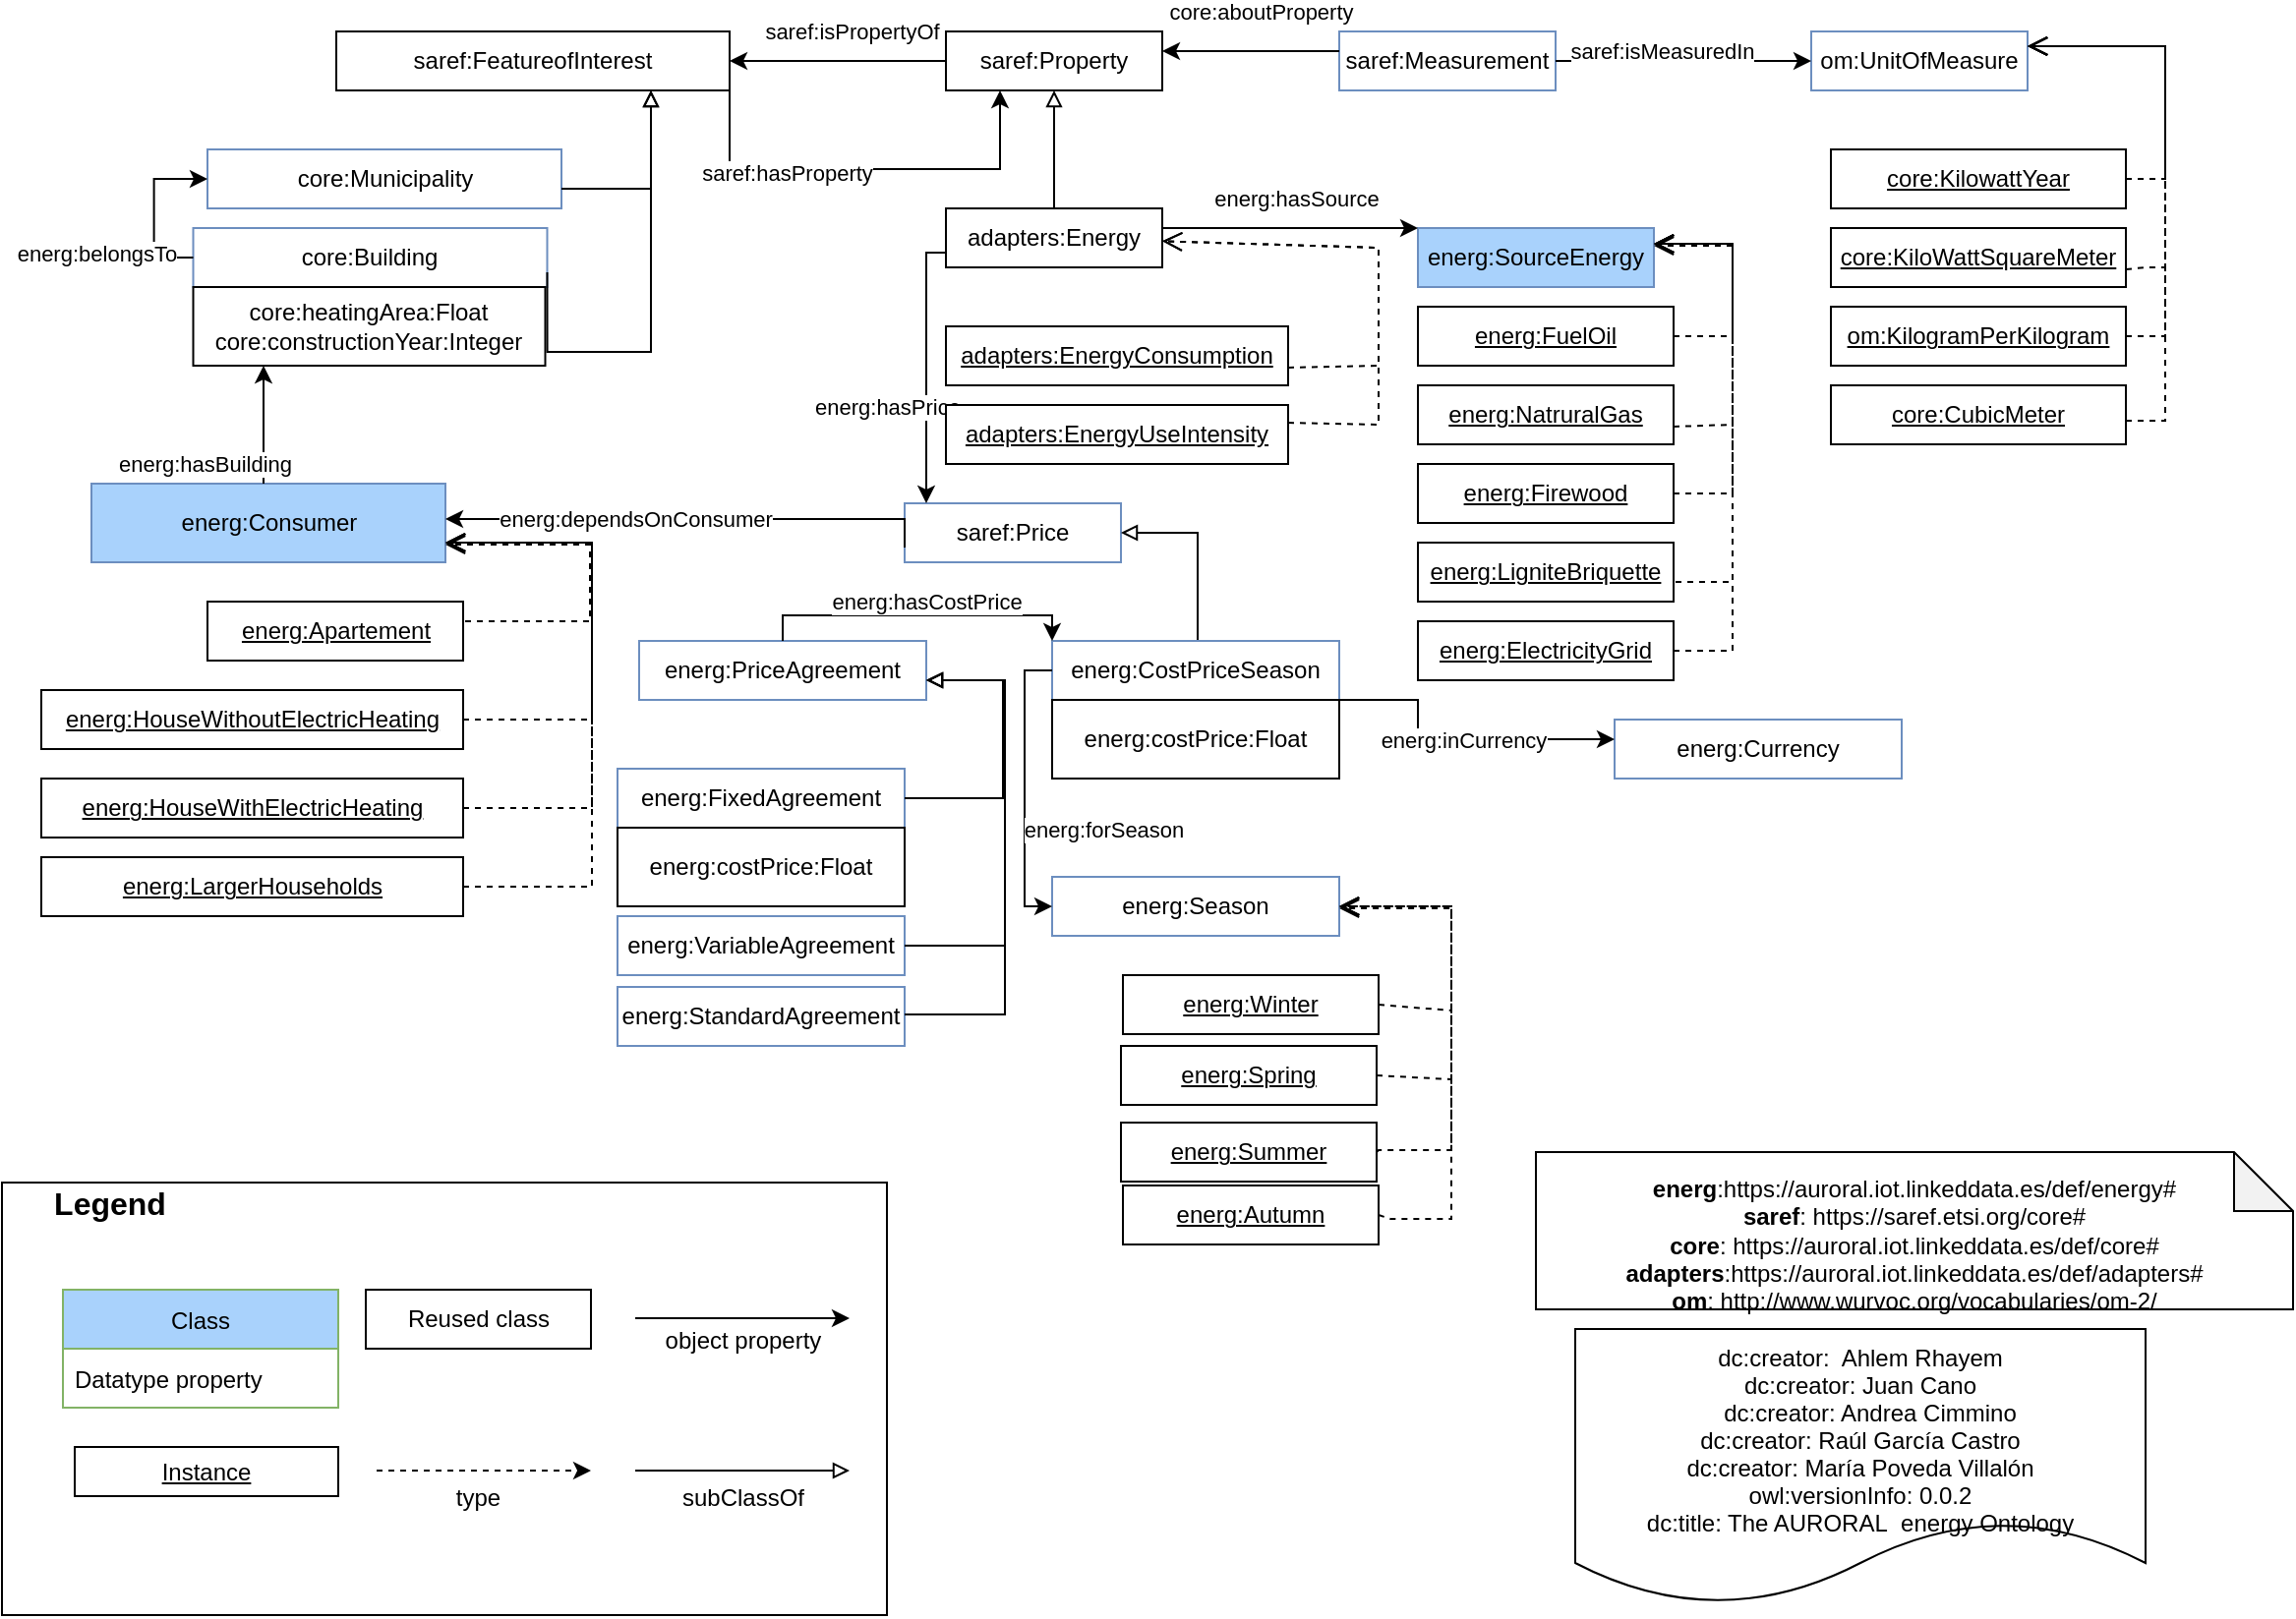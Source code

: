 <mxfile version="17.4.2" type="device"><diagram id="x7SGJyMS_2VAvonJNlFj" name="Page-1"><mxGraphModel dx="1342" dy="865" grid="1" gridSize="10" guides="1" tooltips="1" connect="1" arrows="1" fold="1" page="1" pageScale="1" pageWidth="827" pageHeight="1169" math="0" shadow="0"><root><mxCell id="0"/><mxCell id="1" parent="0"/><mxCell id="g0zH96nOjT9wecneinKK-1" value="saref:FeatureofInterest" style="rounded=0;whiteSpace=wrap;html=1;fillColor=#FFFFFF;strokeColor=#000000;" parent="1" vertex="1"><mxGeometry x="260" y="60" width="200" height="30" as="geometry"/></mxCell><mxCell id="g0zH96nOjT9wecneinKK-13" style="edgeStyle=orthogonalEdgeStyle;rounded=0;orthogonalLoop=1;jettySize=auto;html=1;endArrow=classic;endFill=1;entryX=0.25;entryY=1;entryDx=0;entryDy=0;" parent="1" source="g0zH96nOjT9wecneinKK-1" target="jXRsGs3nBoWVNFzLV1JU-29" edge="1"><mxGeometry relative="1" as="geometry"><Array as="points"><mxPoint x="460" y="130"/><mxPoint x="598" y="130"/></Array></mxGeometry></mxCell><mxCell id="5ucOheYLkEhU-QczYXZN-18" value="saref:hasProperty" style="edgeLabel;html=1;align=center;verticalAlign=middle;resizable=0;points=[];" parent="g0zH96nOjT9wecneinKK-13" vertex="1" connectable="0"><mxGeometry x="-0.371" y="-2" relative="1" as="geometry"><mxPoint as="offset"/></mxGeometry></mxCell><mxCell id="g0zH96nOjT9wecneinKK-2" value="adapters:Energy" style="rounded=0;whiteSpace=wrap;html=1;fillColor=#FFFFFF;strokeColor=#000000;" parent="1" vertex="1"><mxGeometry x="570" y="150" width="110" height="30" as="geometry"/></mxCell><mxCell id="g0zH96nOjT9wecneinKK-4" value="core:Municipality" style="rounded=0;whiteSpace=wrap;html=1;fillColor=#FFFFFF;strokeColor=#6c8ebf;" parent="1" vertex="1"><mxGeometry x="194.5" y="120" width="180" height="30" as="geometry"/></mxCell><mxCell id="g0zH96nOjT9wecneinKK-10" style="edgeStyle=orthogonalEdgeStyle;rounded=0;orthogonalLoop=1;jettySize=auto;html=1;endArrow=block;endFill=0;" parent="1" source="g0zH96nOjT9wecneinKK-4" target="g0zH96nOjT9wecneinKK-1" edge="1"><mxGeometry relative="1" as="geometry"><mxPoint x="290" y="295" as="sourcePoint"/><mxPoint x="414" y="240" as="targetPoint"/><Array as="points"><mxPoint x="420" y="140"/></Array></mxGeometry></mxCell><mxCell id="jXRsGs3nBoWVNFzLV1JU-1" value="core:Building" style="rounded=0;whiteSpace=wrap;html=1;fillColor=#FFFFFF;strokeColor=#6c8ebf;" parent="1" vertex="1"><mxGeometry x="187.25" y="160" width="180" height="30" as="geometry"/></mxCell><mxCell id="jXRsGs3nBoWVNFzLV1JU-2" value="core:heatingArea:Float&lt;br&gt;core:constructionYear:Integer" style="rounded=0;whiteSpace=wrap;html=1;snapToPoint=1;points=[[0.1,0],[0.2,0],[0.3,0],[0.4,0],[0.5,0],[0.6,0],[0.7,0],[0.8,0],[0.9,0],[0,0.1],[0,0.3],[0,0.5],[0,0.7],[0,0.9],[0.1,1],[0.2,1],[0.3,1],[0.4,1],[0.5,1],[0.6,1],[0.7,1],[0.8,1],[0.9,1],[1,0.1],[1,0.3],[1,0.5],[1,0.7],[1,0.9]];" parent="1" vertex="1"><mxGeometry x="187.25" y="190" width="179" height="40" as="geometry"/></mxCell><mxCell id="jXRsGs3nBoWVNFzLV1JU-4" style="edgeStyle=orthogonalEdgeStyle;rounded=0;orthogonalLoop=1;jettySize=auto;html=1;endArrow=block;endFill=0;exitX=1;exitY=0.75;exitDx=0;exitDy=0;" parent="1" source="jXRsGs3nBoWVNFzLV1JU-1" target="g0zH96nOjT9wecneinKK-1" edge="1"><mxGeometry relative="1" as="geometry"><mxPoint x="370" y="395" as="sourcePoint"/><mxPoint x="424" y="340" as="targetPoint"/><Array as="points"><mxPoint x="420" y="223"/></Array></mxGeometry></mxCell><mxCell id="jXRsGs3nBoWVNFzLV1JU-5" style="edgeStyle=orthogonalEdgeStyle;rounded=0;orthogonalLoop=1;jettySize=auto;html=1;exitX=0;exitY=0.5;exitDx=0;exitDy=0;endArrow=classic;endFill=1;entryX=0;entryY=0.5;entryDx=0;entryDy=0;" parent="1" source="jXRsGs3nBoWVNFzLV1JU-1" target="g0zH96nOjT9wecneinKK-4" edge="1"><mxGeometry relative="1" as="geometry"><mxPoint x="60" y="360" as="sourcePoint"/><mxPoint x="160" y="360" as="targetPoint"/></mxGeometry></mxCell><mxCell id="jXRsGs3nBoWVNFzLV1JU-16" value="energ:belongsTo" style="edgeLabel;html=1;align=center;verticalAlign=middle;resizable=0;points=[];" parent="jXRsGs3nBoWVNFzLV1JU-5" vertex="1" connectable="0"><mxGeometry x="-0.143" y="2" relative="1" as="geometry"><mxPoint x="-28" y="15" as="offset"/></mxGeometry></mxCell><mxCell id="jXRsGs3nBoWVNFzLV1JU-13" value="&lt;u&gt;energ:LargerHouseholds&lt;/u&gt;" style="rounded=0;whiteSpace=wrap;html=1;snapToPoint=1;points=[[0.1,0],[0.2,0],[0.3,0],[0.4,0],[0.5,0],[0.6,0],[0.7,0],[0.8,0],[0.9,0],[0,0.1],[0,0.3],[0,0.5],[0,0.7],[0,0.9],[0.1,1],[0.2,1],[0.3,1],[0.4,1],[0.5,1],[0.6,1],[0.7,1],[0.8,1],[0.9,1],[1,0.1],[1,0.3],[1,0.5],[1,0.7],[1,0.9]];" parent="1" vertex="1"><mxGeometry x="110" y="480" width="214.5" height="30" as="geometry"/></mxCell><mxCell id="jXRsGs3nBoWVNFzLV1JU-17" value="saref:Price" style="rounded=0;whiteSpace=wrap;html=1;fillColor=#FFFFFF;strokeColor=#6c8ebf;" parent="1" vertex="1"><mxGeometry x="549" y="300" width="110" height="30" as="geometry"/></mxCell><mxCell id="jXRsGs3nBoWVNFzLV1JU-18" style="edgeStyle=orthogonalEdgeStyle;rounded=0;orthogonalLoop=1;jettySize=auto;html=1;exitX=0;exitY=0.75;exitDx=0;exitDy=0;endArrow=classic;endFill=1;" parent="1" source="g0zH96nOjT9wecneinKK-2" target="jXRsGs3nBoWVNFzLV1JU-17" edge="1"><mxGeometry relative="1" as="geometry"><mxPoint x="610" y="309" as="sourcePoint"/><mxPoint x="710" y="309" as="targetPoint"/><Array as="points"><mxPoint x="560" y="173"/></Array></mxGeometry></mxCell><mxCell id="jXRsGs3nBoWVNFzLV1JU-19" value="energ:hasPrice" style="edgeLabel;html=1;align=center;verticalAlign=middle;resizable=0;points=[];" parent="jXRsGs3nBoWVNFzLV1JU-18" vertex="1" connectable="0"><mxGeometry x="0.225" y="-1" relative="1" as="geometry"><mxPoint x="-19" y="4" as="offset"/></mxGeometry></mxCell><mxCell id="jXRsGs3nBoWVNFzLV1JU-20" value="&lt;u&gt;adapters:EnergyConsumption&lt;/u&gt;" style="rounded=0;whiteSpace=wrap;html=1;snapToPoint=1;points=[[0.1,0],[0.2,0],[0.3,0],[0.4,0],[0.5,0],[0.6,0],[0.7,0],[0.8,0],[0.9,0],[0,0.1],[0,0.3],[0,0.5],[0,0.7],[0,0.9],[0.1,1],[0.2,1],[0.3,1],[0.4,1],[0.5,1],[0.6,1],[0.7,1],[0.8,1],[0.9,1],[1,0.1],[1,0.3],[1,0.5],[1,0.7],[1,0.9]];strokeColor=#000000;" parent="1" vertex="1"><mxGeometry x="570" y="210" width="174" height="30" as="geometry"/></mxCell><mxCell id="jXRsGs3nBoWVNFzLV1JU-21" value="&lt;u&gt;adapters:EnergyUseIntensity&lt;/u&gt;" style="rounded=0;whiteSpace=wrap;html=1;snapToPoint=1;points=[[0.1,0],[0.2,0],[0.3,0],[0.4,0],[0.5,0],[0.6,0],[0.7,0],[0.8,0],[0.9,0],[0,0.1],[0,0.3],[0,0.5],[0,0.7],[0,0.9],[0.1,1],[0.2,1],[0.3,1],[0.4,1],[0.5,1],[0.6,1],[0.7,1],[0.8,1],[0.9,1],[1,0.1],[1,0.3],[1,0.5],[1,0.7],[1,0.9]];" parent="1" vertex="1"><mxGeometry x="570" y="250" width="174" height="30" as="geometry"/></mxCell><mxCell id="jXRsGs3nBoWVNFzLV1JU-22" value="" style="endArrow=open;html=1;fontColor=#000099;endFill=0;dashed=1;endSize=8;rounded=0;exitX=1;exitY=0.7;exitDx=0;exitDy=0;" parent="1" source="jXRsGs3nBoWVNFzLV1JU-20" target="g0zH96nOjT9wecneinKK-2" edge="1"><mxGeometry width="50" height="50" relative="1" as="geometry"><mxPoint x="736" y="280" as="sourcePoint"/><mxPoint x="680" y="165" as="targetPoint"/><Array as="points"><mxPoint x="790" y="230"/><mxPoint x="790" y="170"/></Array></mxGeometry></mxCell><mxCell id="jXRsGs3nBoWVNFzLV1JU-26" value="" style="endArrow=open;html=1;fontColor=#000099;endFill=0;dashed=1;endSize=8;rounded=0;exitX=1;exitY=0.3;exitDx=0;exitDy=0;" parent="1" source="jXRsGs3nBoWVNFzLV1JU-21" target="g0zH96nOjT9wecneinKK-2" edge="1"><mxGeometry width="50" height="50" relative="1" as="geometry"><mxPoint x="786" y="315" as="sourcePoint"/><mxPoint x="660" y="225" as="targetPoint"/><Array as="points"><mxPoint x="790" y="260"/><mxPoint x="790" y="170"/></Array></mxGeometry></mxCell><mxCell id="jXRsGs3nBoWVNFzLV1JU-28" style="edgeStyle=orthogonalEdgeStyle;rounded=0;orthogonalLoop=1;jettySize=auto;html=1;endArrow=block;endFill=0;entryX=1;entryY=0.5;entryDx=0;entryDy=0;" parent="1" target="jXRsGs3nBoWVNFzLV1JU-17" edge="1"><mxGeometry relative="1" as="geometry"><mxPoint x="698" y="370" as="sourcePoint"/><mxPoint x="751" y="382.5" as="targetPoint"/><Array as="points"><mxPoint x="698" y="315"/></Array></mxGeometry></mxCell><mxCell id="jXRsGs3nBoWVNFzLV1JU-29" value="saref:Property" style="rounded=0;whiteSpace=wrap;html=1;fillColor=#FFFFFF;strokeColor=#000000;" parent="1" vertex="1"><mxGeometry x="570" y="60" width="110" height="30" as="geometry"/></mxCell><mxCell id="jXRsGs3nBoWVNFzLV1JU-30" style="edgeStyle=orthogonalEdgeStyle;rounded=0;orthogonalLoop=1;jettySize=auto;html=1;endArrow=block;endFill=0;" parent="1" source="g0zH96nOjT9wecneinKK-2" target="jXRsGs3nBoWVNFzLV1JU-29" edge="1"><mxGeometry relative="1" as="geometry"><mxPoint x="685" y="205" as="sourcePoint"/><mxPoint x="670" y="70" as="targetPoint"/><Array as="points"/></mxGeometry></mxCell><mxCell id="jXRsGs3nBoWVNFzLV1JU-31" value="energ:SourceEnergy" style="rounded=0;whiteSpace=wrap;html=1;fillColor=#A9D2FC;strokeColor=#6c8ebf;" parent="1" vertex="1"><mxGeometry x="810" y="160" width="120" height="30" as="geometry"/></mxCell><mxCell id="jXRsGs3nBoWVNFzLV1JU-34" value="&lt;u&gt;energ:FuelOil&lt;/u&gt;" style="rounded=0;whiteSpace=wrap;html=1;snapToPoint=1;points=[[0.1,0],[0.2,0],[0.3,0],[0.4,0],[0.5,0],[0.6,0],[0.7,0],[0.8,0],[0.9,0],[0,0.1],[0,0.3],[0,0.5],[0,0.7],[0,0.9],[0.1,1],[0.2,1],[0.3,1],[0.4,1],[0.5,1],[0.6,1],[0.7,1],[0.8,1],[0.9,1],[1,0.1],[1,0.3],[1,0.5],[1,0.7],[1,0.9]];" parent="1" vertex="1"><mxGeometry x="810" y="200" width="130" height="30" as="geometry"/></mxCell><mxCell id="jXRsGs3nBoWVNFzLV1JU-35" value="&lt;u&gt;energ:NatruralGas&lt;/u&gt;" style="rounded=0;whiteSpace=wrap;html=1;snapToPoint=1;points=[[0.1,0],[0.2,0],[0.3,0],[0.4,0],[0.5,0],[0.6,0],[0.7,0],[0.8,0],[0.9,0],[0,0.1],[0,0.3],[0,0.5],[0,0.7],[0,0.9],[0.1,1],[0.2,1],[0.3,1],[0.4,1],[0.5,1],[0.6,1],[0.7,1],[0.8,1],[0.9,1],[1,0.1],[1,0.3],[1,0.5],[1,0.7],[1,0.9]];" parent="1" vertex="1"><mxGeometry x="810" y="240" width="130" height="30" as="geometry"/></mxCell><mxCell id="jXRsGs3nBoWVNFzLV1JU-36" value="&lt;u&gt;energ:Firewood&lt;/u&gt;" style="rounded=0;whiteSpace=wrap;html=1;snapToPoint=1;points=[[0.1,0],[0.2,0],[0.3,0],[0.4,0],[0.5,0],[0.6,0],[0.7,0],[0.8,0],[0.9,0],[0,0.1],[0,0.3],[0,0.5],[0,0.7],[0,0.9],[0.1,1],[0.2,1],[0.3,1],[0.4,1],[0.5,1],[0.6,1],[0.7,1],[0.8,1],[0.9,1],[1,0.1],[1,0.3],[1,0.5],[1,0.7],[1,0.9]];" parent="1" vertex="1"><mxGeometry x="810" y="280" width="130" height="30" as="geometry"/></mxCell><mxCell id="jXRsGs3nBoWVNFzLV1JU-37" value="&lt;u&gt;energ:LigniteBriquette&lt;/u&gt;" style="rounded=0;whiteSpace=wrap;html=1;snapToPoint=1;points=[[0.1,0],[0.2,0],[0.3,0],[0.4,0],[0.5,0],[0.6,0],[0.7,0],[0.8,0],[0.9,0],[0,0.1],[0,0.3],[0,0.5],[0,0.7],[0,0.9],[0.1,1],[0.2,1],[0.3,1],[0.4,1],[0.5,1],[0.6,1],[0.7,1],[0.8,1],[0.9,1],[1,0.1],[1,0.3],[1,0.5],[1,0.7],[1,0.9]];" parent="1" vertex="1"><mxGeometry x="810" y="320" width="130" height="30" as="geometry"/></mxCell><mxCell id="713faTVkF-1HJnTwqdIZ-1" value="energ:Consumer" style="rounded=0;whiteSpace=wrap;html=1;fillColor=#A9D2FC;strokeColor=#6c8ebf;" parent="1" vertex="1"><mxGeometry x="135.5" y="290" width="180" height="40" as="geometry"/></mxCell><mxCell id="713faTVkF-1HJnTwqdIZ-2" style="edgeStyle=orthogonalEdgeStyle;rounded=0;orthogonalLoop=1;jettySize=auto;html=1;exitX=0;exitY=0.75;exitDx=0;exitDy=0;endArrow=classic;endFill=1;" parent="1" source="jXRsGs3nBoWVNFzLV1JU-17" target="713faTVkF-1HJnTwqdIZ-1" edge="1"><mxGeometry relative="1" as="geometry"><mxPoint x="489" y="405" as="sourcePoint"/><mxPoint x="450" y="555" as="targetPoint"/><Array as="points"><mxPoint x="549" y="308"/></Array></mxGeometry></mxCell><mxCell id="713faTVkF-1HJnTwqdIZ-3" value="energ:dependsOnConsumer" style="edgeLabel;html=1;align=center;verticalAlign=middle;resizable=0;points=[];" parent="713faTVkF-1HJnTwqdIZ-2" vertex="1" connectable="0"><mxGeometry x="0.225" y="-1" relative="1" as="geometry"><mxPoint y="1" as="offset"/></mxGeometry></mxCell><mxCell id="713faTVkF-1HJnTwqdIZ-5" value="saref:Measurement" style="rounded=0;whiteSpace=wrap;html=1;fillColor=#FFFFFF;strokeColor=#6c8ebf;" parent="1" vertex="1"><mxGeometry x="770" y="60" width="110" height="30" as="geometry"/></mxCell><mxCell id="713faTVkF-1HJnTwqdIZ-6" style="edgeStyle=orthogonalEdgeStyle;rounded=0;orthogonalLoop=1;jettySize=auto;html=1;endArrow=classic;endFill=1;" parent="1" source="713faTVkF-1HJnTwqdIZ-5" target="jXRsGs3nBoWVNFzLV1JU-29" edge="1"><mxGeometry relative="1" as="geometry"><Array as="points"><mxPoint x="730" y="70"/><mxPoint x="730" y="70"/></Array><mxPoint x="620" y="120" as="sourcePoint"/><mxPoint x="720" y="15" as="targetPoint"/></mxGeometry></mxCell><mxCell id="5ucOheYLkEhU-QczYXZN-21" value="core:aboutProperty" style="edgeLabel;html=1;align=center;verticalAlign=middle;resizable=0;points=[];" parent="713faTVkF-1HJnTwqdIZ-6" vertex="1" connectable="0"><mxGeometry x="0.382" y="-1" relative="1" as="geometry"><mxPoint x="22" y="-19" as="offset"/></mxGeometry></mxCell><mxCell id="713faTVkF-1HJnTwqdIZ-8" value="om:UnitOfMeasure" style="rounded=0;whiteSpace=wrap;html=1;fillColor=#FFFFFF;strokeColor=#6c8ebf;" parent="1" vertex="1"><mxGeometry x="1010" y="60" width="110" height="30" as="geometry"/></mxCell><mxCell id="713faTVkF-1HJnTwqdIZ-9" style="edgeStyle=orthogonalEdgeStyle;rounded=0;orthogonalLoop=1;jettySize=auto;html=1;endArrow=classic;endFill=1;exitX=1;exitY=0.5;exitDx=0;exitDy=0;" parent="1" source="713faTVkF-1HJnTwqdIZ-5" target="713faTVkF-1HJnTwqdIZ-8" edge="1"><mxGeometry relative="1" as="geometry"><Array as="points"><mxPoint x="951" y="75"/></Array><mxPoint x="984.5" y="80" as="sourcePoint"/><mxPoint x="1205.5" y="50" as="targetPoint"/></mxGeometry></mxCell><mxCell id="713faTVkF-1HJnTwqdIZ-10" value="saref:isMeasuredIn" style="edgeLabel;html=1;align=center;verticalAlign=middle;resizable=0;points=[];" parent="713faTVkF-1HJnTwqdIZ-9" vertex="1" connectable="0"><mxGeometry x="-0.241" y="-2" relative="1" as="geometry"><mxPoint x="4" y="-7" as="offset"/></mxGeometry></mxCell><mxCell id="5ucOheYLkEhU-QczYXZN-1" value="&lt;u&gt;energ:ElectricityGrid&lt;/u&gt;" style="rounded=0;whiteSpace=wrap;html=1;snapToPoint=1;points=[[0.1,0],[0.2,0],[0.3,0],[0.4,0],[0.5,0],[0.6,0],[0.7,0],[0.8,0],[0.9,0],[0,0.1],[0,0.3],[0,0.5],[0,0.7],[0,0.9],[0.1,1],[0.2,1],[0.3,1],[0.4,1],[0.5,1],[0.6,1],[0.7,1],[0.8,1],[0.9,1],[1,0.1],[1,0.3],[1,0.5],[1,0.7],[1,0.9]];" parent="1" vertex="1"><mxGeometry x="810" y="360" width="130" height="30" as="geometry"/></mxCell><mxCell id="5ucOheYLkEhU-QczYXZN-2" style="edgeStyle=orthogonalEdgeStyle;rounded=0;orthogonalLoop=1;jettySize=auto;html=1;endArrow=classic;endFill=1;exitX=1;exitY=0.25;exitDx=0;exitDy=0;entryX=0;entryY=0;entryDx=0;entryDy=0;" parent="1" source="g0zH96nOjT9wecneinKK-2" target="jXRsGs3nBoWVNFzLV1JU-31" edge="1"><mxGeometry relative="1" as="geometry"><Array as="points"><mxPoint x="680" y="160"/></Array><mxPoint x="660" y="230" as="sourcePoint"/><mxPoint x="1006.5" y="140" as="targetPoint"/></mxGeometry></mxCell><mxCell id="5ucOheYLkEhU-QczYXZN-3" value="energ:hasSource" style="edgeLabel;html=1;align=center;verticalAlign=middle;resizable=0;points=[];" parent="5ucOheYLkEhU-QczYXZN-2" vertex="1" connectable="0"><mxGeometry x="-0.14" y="-1" relative="1" as="geometry"><mxPoint x="13" y="-16" as="offset"/></mxGeometry></mxCell><mxCell id="5ucOheYLkEhU-QczYXZN-6" value="&lt;div&gt;&amp;nbsp;&lt;/div&gt;&lt;b&gt;energ&lt;/b&gt;:https://auroral.iot.linkeddata.es/def/energy#&lt;br&gt;&lt;b&gt;saref&lt;/b&gt;:&amp;nbsp;https://saref.etsi.org/core#&lt;br&gt;&lt;b&gt;core&lt;/b&gt;:&amp;nbsp;https://auroral.iot.linkeddata.es/def/core#&lt;br&gt;&lt;b&gt;adapters&lt;/b&gt;:https://auroral.iot.linkeddata.es/def/adapters#&lt;br&gt;&lt;b&gt;om&lt;/b&gt;: http://www.wurvoc.org/vocabularies/om-2/&lt;br&gt;" style="shape=note;whiteSpace=wrap;html=1;backgroundOutline=1;darkOpacity=0.05;" parent="1" vertex="1"><mxGeometry x="870" y="630" width="385" height="80" as="geometry"/></mxCell><mxCell id="5ucOheYLkEhU-QczYXZN-8" value="&lt;u&gt;core:KilowattYear&lt;/u&gt;" style="rounded=0;whiteSpace=wrap;html=1;snapToPoint=1;points=[[0.1,0],[0.2,0],[0.3,0],[0.4,0],[0.5,0],[0.6,0],[0.7,0],[0.8,0],[0.9,0],[0,0.1],[0,0.3],[0,0.5],[0,0.7],[0,0.9],[0.1,1],[0.2,1],[0.3,1],[0.4,1],[0.5,1],[0.6,1],[0.7,1],[0.8,1],[0.9,1],[1,0.1],[1,0.3],[1,0.5],[1,0.7],[1,0.9]];" parent="1" vertex="1"><mxGeometry x="1020" y="120" width="150" height="30" as="geometry"/></mxCell><mxCell id="5ucOheYLkEhU-QczYXZN-9" value="&lt;u&gt;core:KiloWattSquareMeter&lt;/u&gt;" style="rounded=0;whiteSpace=wrap;html=1;snapToPoint=1;points=[[0.1,0],[0.2,0],[0.3,0],[0.4,0],[0.5,0],[0.6,0],[0.7,0],[0.8,0],[0.9,0],[0,0.1],[0,0.3],[0,0.5],[0,0.7],[0,0.9],[0.1,1],[0.2,1],[0.3,1],[0.4,1],[0.5,1],[0.6,1],[0.7,1],[0.8,1],[0.9,1],[1,0.1],[1,0.3],[1,0.5],[1,0.7],[1,0.9]];" parent="1" vertex="1"><mxGeometry x="1020" y="160" width="150" height="30" as="geometry"/></mxCell><mxCell id="5ucOheYLkEhU-QczYXZN-10" value="&lt;u&gt;om:KilogramPerKilogram&lt;/u&gt;&lt;span style=&quot;color: rgba(0 , 0 , 0 , 0) ; font-family: monospace ; font-size: 0px&quot;&gt;%3CmxGraphModel%3E%3Croot%3E%3CmxCell%20id%3D%220%22%2F%3E%3CmxCell%20id%3D%221%22%20parent%3D%220%22%2F%3E%3CmxCell%20id%3D%222%22%20value%3D%22%26lt%3Bu%26gt%3Bcore%3AKiloWattSquareMeter%26lt%3B%2Fu%26gt%3B%22%20style%3D%22rounded%3D0%3BwhiteSpace%3Dwrap%3Bhtml%3D1%3BsnapToPoint%3D1%3Bpoints%3D%5B%5B0.1%2C0%5D%2C%5B0.2%2C0%5D%2C%5B0.3%2C0%5D%2C%5B0.4%2C0%5D%2C%5B0.5%2C0%5D%2C%5B0.6%2C0%5D%2C%5B0.7%2C0%5D%2C%5B0.8%2C0%5D%2C%5B0.9%2C0%5D%2C%5B0%2C0.1%5D%2C%5B0%2C0.3%5D%2C%5B0%2C0.5%5D%2C%5B0%2C0.7%5D%2C%5B0%2C0.9%5D%2C%5B0.1%2C1%5D%2C%5B0.2%2C1%5D%2C%5B0.3%2C1%5D%2C%5B0.4%2C1%5D%2C%5B0.5%2C1%5D%2C%5B0.6%2C1%5D%2C%5B0.7%2C1%5D%2C%5B0.8%2C1%5D%2C%5B0.9%2C1%5D%2C%5B1%2C0.1%5D%2C%5B1%2C0.3%5D%2C%5B1%2C0.5%5D%2C%5B1%2C0.7%5D%2C%5B1%2C0.9%5D%5D%3B%22%20vertex%3D%221%22%20parent%3D%221%22%3E%3CmxGeometry%20x%3D%221210%22%20y%3D%22190%22%20width%3D%22150%22%20height%3D%2230%22%20as%3D%22geometry%22%2F%3E%3C%2FmxCell%3E%3C%2Froot%3E%3C%2FmxGraphModel%3E&lt;/span&gt;" style="rounded=0;whiteSpace=wrap;html=1;snapToPoint=1;points=[[0.1,0],[0.2,0],[0.3,0],[0.4,0],[0.5,0],[0.6,0],[0.7,0],[0.8,0],[0.9,0],[0,0.1],[0,0.3],[0,0.5],[0,0.7],[0,0.9],[0.1,1],[0.2,1],[0.3,1],[0.4,1],[0.5,1],[0.6,1],[0.7,1],[0.8,1],[0.9,1],[1,0.1],[1,0.3],[1,0.5],[1,0.7],[1,0.9]];" parent="1" vertex="1"><mxGeometry x="1020" y="200" width="150" height="30" as="geometry"/></mxCell><mxCell id="5ucOheYLkEhU-QczYXZN-11" value="&lt;u&gt;core:CubicMeter&lt;/u&gt;&lt;span style=&quot;color: rgba(0 , 0 , 0 , 0) ; font-family: monospace ; font-size: 0px&quot;&gt;%3CmxGraphModel%3E%3Croot%3E%3CmxCell%20id%3D%220%22%2F%3E%3CmxCell%20id%3D%221%22%20parent%3D%220%22%2F%3E%3CmxCell%20id%3D%222%22%20value%3D%22%26lt%3Bu%26gt%3Bcore%3AKiloWattSquareMeter%26lt%3B%2Fu%26gt%3B%22%20style%3D%22rounded%3D0%3BwhiteSpace%3Dwrap%3Bhtml%3D1%3BsnapToPoint%3D1%3Bpoints%3D%5B%5B0.1%2C0%5D%2C%5B0.2%2C0%5D%2C%5B0.3%2C0%5D%2C%5B0.4%2C0%5D%2C%5B0.5%2C0%5D%2C%5B0.6%2C0%5D%2C%5B0.7%2C0%5D%2C%5B0.8%2C0%5D%2C%5B0.9%2C0%5D%2C%5B0%2C0.1%5D%2C%5B0%2C0.3%5D%2C%5B0%2C0.5%5D%2C%5B0%2C0.7%5D%2C%5B0%2C0.9%5D%2C%5B0.1%2C1%5D%2C%5B0.2%2C1%5D%2C%5B0.3%2C1%5D%2C%5B0.4%2C1%5D%2C%5B0.5%2C1%5D%2C%5B0.6%2C1%5D%2C%5B0.7%2C1%5D%2C%5B0.8%2C1%5D%2C%5B0.9%2C1%5D%2C%5B1%2C0.1%5D%2C%5B1%2C0.3%5D%2C%5B1%2C0.5%5D%2C%5B1%2C0.7%5D%2C%5B1%2C0.9%5D%5D%3B%22%20vertex%3D%221%22%20parent%3D%221%22%3E%3CmxGeometry%20x%3D%221210%22%20y%3D%22190%22%20width%3D%22150%22%20height%3D%2230%22%20as%3D%22geometry%22%2F%3E%3C%2FmxCell%3E%3C%2Froot%3E%3C%2FmxGraphModel%3E&lt;/span&gt;" style="rounded=0;whiteSpace=wrap;html=1;snapToPoint=1;points=[[0.1,0],[0.2,0],[0.3,0],[0.4,0],[0.5,0],[0.6,0],[0.7,0],[0.8,0],[0.9,0],[0,0.1],[0,0.3],[0,0.5],[0,0.7],[0,0.9],[0.1,1],[0.2,1],[0.3,1],[0.4,1],[0.5,1],[0.6,1],[0.7,1],[0.8,1],[0.9,1],[1,0.1],[1,0.3],[1,0.5],[1,0.7],[1,0.9]];" parent="1" vertex="1"><mxGeometry x="1020" y="240" width="150" height="30" as="geometry"/></mxCell><mxCell id="5ucOheYLkEhU-QczYXZN-16" style="edgeStyle=orthogonalEdgeStyle;rounded=0;orthogonalLoop=1;jettySize=auto;html=1;endArrow=classic;endFill=1;" parent="1" source="713faTVkF-1HJnTwqdIZ-1" target="jXRsGs3nBoWVNFzLV1JU-2" edge="1"><mxGeometry relative="1" as="geometry"><mxPoint x="190" y="405" as="sourcePoint"/><mxPoint x="190" y="305" as="targetPoint"/><Array as="points"><mxPoint x="270" y="310"/></Array></mxGeometry></mxCell><mxCell id="5ucOheYLkEhU-QczYXZN-17" value="energ:hasBuilding" style="edgeLabel;html=1;align=center;verticalAlign=middle;resizable=0;points=[];" parent="5ucOheYLkEhU-QczYXZN-16" vertex="1" connectable="0"><mxGeometry x="-0.143" y="2" relative="1" as="geometry"><mxPoint x="-28" y="15" as="offset"/></mxGeometry></mxCell><mxCell id="5ucOheYLkEhU-QczYXZN-19" style="edgeStyle=orthogonalEdgeStyle;rounded=0;orthogonalLoop=1;jettySize=auto;html=1;endArrow=classic;endFill=1;exitX=0;exitY=0.5;exitDx=0;exitDy=0;" parent="1" source="jXRsGs3nBoWVNFzLV1JU-29" target="g0zH96nOjT9wecneinKK-1" edge="1"><mxGeometry relative="1" as="geometry"><Array as="points"><mxPoint x="480" y="75"/><mxPoint x="480" y="75"/></Array><mxPoint x="470" y="237" as="sourcePoint"/><mxPoint x="570" y="140" as="targetPoint"/></mxGeometry></mxCell><mxCell id="5ucOheYLkEhU-QczYXZN-20" value="saref:isPropertyOf" style="edgeLabel;html=1;align=center;verticalAlign=middle;resizable=0;points=[];" parent="5ucOheYLkEhU-QczYXZN-19" vertex="1" connectable="0"><mxGeometry x="-0.371" y="-2" relative="1" as="geometry"><mxPoint x="-14" y="-13" as="offset"/></mxGeometry></mxCell><mxCell id="5ucOheYLkEhU-QczYXZN-22" value="&#10;dc:creator:  Ahlem Rhayem&#10;dc:creator: Juan Cano&#10;   dc:creator: Andrea Cimmino&#10;dc:creator: Raúl García Castro&#10;dc:creator: María Poveda Villalón&#10;owl:versionInfo: 0.0.2&#10;dc:title: The AURORAL  energy Ontology" style="shape=document;boundedLbl=1;" parent="1" vertex="1"><mxGeometry x="890" y="720" width="290" height="140" as="geometry"/></mxCell><mxCell id="n_lG_z_I3ym1Ge2aDYqy-1" value="" style="endArrow=open;html=1;fontColor=#000099;endFill=0;dashed=1;endSize=8;edgeStyle=orthogonalEdgeStyle;arcSize=0;" parent="1" source="jXRsGs3nBoWVNFzLV1JU-34" target="jXRsGs3nBoWVNFzLV1JU-31" edge="1"><mxGeometry width="50" height="50" relative="1" as="geometry"><mxPoint x="940" y="240" as="sourcePoint"/><mxPoint x="910" y="175" as="targetPoint"/><Array as="points"><mxPoint x="970" y="215"/><mxPoint x="970" y="168"/></Array></mxGeometry></mxCell><mxCell id="n_lG_z_I3ym1Ge2aDYqy-2" value="" style="endArrow=open;html=1;fontColor=#000099;endFill=0;dashed=1;endSize=8;edgeStyle=orthogonalEdgeStyle;arcSize=0;" parent="1" source="jXRsGs3nBoWVNFzLV1JU-35" target="jXRsGs3nBoWVNFzLV1JU-31" edge="1"><mxGeometry width="50" height="50" relative="1" as="geometry"><mxPoint x="940" y="283" as="sourcePoint"/><mxPoint x="920" y="168" as="targetPoint"/><Array as="points"><mxPoint x="970" y="260"/><mxPoint x="970" y="168"/></Array></mxGeometry></mxCell><mxCell id="n_lG_z_I3ym1Ge2aDYqy-3" value="" style="endArrow=open;html=1;fontColor=#000099;endFill=0;dashed=1;endSize=8;edgeStyle=orthogonalEdgeStyle;arcSize=0;" parent="1" source="jXRsGs3nBoWVNFzLV1JU-36" target="jXRsGs3nBoWVNFzLV1JU-31" edge="1"><mxGeometry width="50" height="50" relative="1" as="geometry"><mxPoint x="940" y="326" as="sourcePoint"/><mxPoint x="920" y="168.5" as="targetPoint"/><Array as="points"><mxPoint x="970" y="295"/><mxPoint x="970" y="169"/></Array></mxGeometry></mxCell><mxCell id="n_lG_z_I3ym1Ge2aDYqy-4" value="" style="endArrow=open;html=1;fontColor=#000099;endFill=0;dashed=1;endSize=8;edgeStyle=orthogonalEdgeStyle;arcSize=0;exitX=0.9;exitY=1;exitDx=0;exitDy=0;" parent="1" source="jXRsGs3nBoWVNFzLV1JU-37" target="jXRsGs3nBoWVNFzLV1JU-31" edge="1"><mxGeometry width="50" height="50" relative="1" as="geometry"><mxPoint x="940" y="365" as="sourcePoint"/><mxPoint x="920" y="168" as="targetPoint"/><Array as="points"><mxPoint x="940" y="350"/><mxPoint x="940" y="340"/><mxPoint x="970" y="340"/><mxPoint x="970" y="168"/></Array></mxGeometry></mxCell><mxCell id="n_lG_z_I3ym1Ge2aDYqy-5" value="" style="endArrow=open;html=1;fontColor=#000099;endFill=0;dashed=1;endSize=8;edgeStyle=orthogonalEdgeStyle;arcSize=0;" parent="1" source="5ucOheYLkEhU-QczYXZN-1" target="jXRsGs3nBoWVNFzLV1JU-31" edge="1"><mxGeometry width="50" height="50" relative="1" as="geometry"><mxPoint x="940" y="397" as="sourcePoint"/><mxPoint x="920" y="168" as="targetPoint"/><Array as="points"><mxPoint x="970" y="375"/><mxPoint x="970" y="168"/></Array></mxGeometry></mxCell><mxCell id="n_lG_z_I3ym1Ge2aDYqy-6" value="&lt;u&gt;energ:Apartement&lt;/u&gt;" style="rounded=0;whiteSpace=wrap;html=1;snapToPoint=1;points=[[0.1,0],[0.2,0],[0.3,0],[0.4,0],[0.5,0],[0.6,0],[0.7,0],[0.8,0],[0.9,0],[0,0.1],[0,0.3],[0,0.5],[0,0.7],[0,0.9],[0.1,1],[0.2,1],[0.3,1],[0.4,1],[0.5,1],[0.6,1],[0.7,1],[0.8,1],[0.9,1],[1,0.1],[1,0.3],[1,0.5],[1,0.7],[1,0.9]];" parent="1" vertex="1"><mxGeometry x="194.5" y="350" width="130" height="30" as="geometry"/></mxCell><mxCell id="n_lG_z_I3ym1Ge2aDYqy-7" value="&lt;u&gt;energ:HouseWithoutElectricHeating&lt;/u&gt;" style="rounded=0;whiteSpace=wrap;html=1;snapToPoint=1;points=[[0.1,0],[0.2,0],[0.3,0],[0.4,0],[0.5,0],[0.6,0],[0.7,0],[0.8,0],[0.9,0],[0,0.1],[0,0.3],[0,0.5],[0,0.7],[0,0.9],[0.1,1],[0.2,1],[0.3,1],[0.4,1],[0.5,1],[0.6,1],[0.7,1],[0.8,1],[0.9,1],[1,0.1],[1,0.3],[1,0.5],[1,0.7],[1,0.9]];" parent="1" vertex="1"><mxGeometry x="110" y="395" width="214.5" height="30" as="geometry"/></mxCell><mxCell id="n_lG_z_I3ym1Ge2aDYqy-8" value="&lt;u&gt;energ:HouseWithElectricHeating&lt;/u&gt;" style="rounded=0;whiteSpace=wrap;html=1;snapToPoint=1;points=[[0.1,0],[0.2,0],[0.3,0],[0.4,0],[0.5,0],[0.6,0],[0.7,0],[0.8,0],[0.9,0],[0,0.1],[0,0.3],[0,0.5],[0,0.7],[0,0.9],[0.1,1],[0.2,1],[0.3,1],[0.4,1],[0.5,1],[0.6,1],[0.7,1],[0.8,1],[0.9,1],[1,0.1],[1,0.3],[1,0.5],[1,0.7],[1,0.9]];" parent="1" vertex="1"><mxGeometry x="110" y="440" width="214.5" height="30" as="geometry"/></mxCell><mxCell id="n_lG_z_I3ym1Ge2aDYqy-9" value="" style="endArrow=open;html=1;fontColor=#000099;endFill=0;dashed=1;endSize=8;exitX=1;exitY=0.5;exitDx=0;exitDy=0;edgeStyle=orthogonalEdgeStyle;arcSize=0;entryX=1;entryY=0.25;entryDx=0;entryDy=0;" parent="1" source="5ucOheYLkEhU-QczYXZN-8" target="713faTVkF-1HJnTwqdIZ-8" edge="1"><mxGeometry width="50" height="50" relative="1" as="geometry"><mxPoint x="1227.2" y="83.5" as="sourcePoint"/><mxPoint x="1190.0" y="50" as="targetPoint"/><Array as="points"><mxPoint x="1190" y="135"/><mxPoint x="1190" y="68"/></Array></mxGeometry></mxCell><mxCell id="n_lG_z_I3ym1Ge2aDYqy-11" value="" style="endArrow=open;html=1;fontColor=#000099;endFill=0;dashed=1;endSize=8;edgeStyle=orthogonalEdgeStyle;arcSize=0;entryX=1;entryY=0.25;entryDx=0;entryDy=0;" parent="1" source="5ucOheYLkEhU-QczYXZN-9" target="713faTVkF-1HJnTwqdIZ-8" edge="1"><mxGeometry width="50" height="50" relative="1" as="geometry"><mxPoint x="1180" y="145" as="sourcePoint"/><mxPoint x="1130" y="77.5" as="targetPoint"/><Array as="points"><mxPoint x="1180" y="180"/><mxPoint x="1190" y="180"/><mxPoint x="1190" y="68"/></Array></mxGeometry></mxCell><mxCell id="n_lG_z_I3ym1Ge2aDYqy-12" value="" style="endArrow=open;html=1;fontColor=#000099;endFill=0;dashed=1;endSize=8;exitX=1;exitY=0.5;exitDx=0;exitDy=0;edgeStyle=orthogonalEdgeStyle;arcSize=0;entryX=1;entryY=0.25;entryDx=0;entryDy=0;" parent="1" source="5ucOheYLkEhU-QczYXZN-10" target="713faTVkF-1HJnTwqdIZ-8" edge="1"><mxGeometry width="50" height="50" relative="1" as="geometry"><mxPoint x="1170" y="150" as="sourcePoint"/><mxPoint x="1120" y="82.5" as="targetPoint"/><Array as="points"><mxPoint x="1190" y="215"/><mxPoint x="1190" y="68"/></Array></mxGeometry></mxCell><mxCell id="n_lG_z_I3ym1Ge2aDYqy-13" value="" style="endArrow=open;html=1;fontColor=#000099;endFill=0;dashed=1;endSize=8;edgeStyle=orthogonalEdgeStyle;arcSize=0;entryX=1;entryY=0.25;entryDx=0;entryDy=0;" parent="1" target="713faTVkF-1HJnTwqdIZ-8" edge="1"><mxGeometry width="50" height="50" relative="1" as="geometry"><mxPoint x="1170" y="258" as="sourcePoint"/><mxPoint x="1120" y="190" as="targetPoint"/><Array as="points"><mxPoint x="1190" y="258"/><mxPoint x="1190" y="68"/></Array></mxGeometry></mxCell><mxCell id="n_lG_z_I3ym1Ge2aDYqy-20" value="" style="endArrow=open;html=1;fontColor=#000099;endFill=0;dashed=1;endSize=8;exitX=1;exitY=0.5;exitDx=0;exitDy=0;edgeStyle=orthogonalEdgeStyle;arcSize=0;" parent="1" source="n_lG_z_I3ym1Ge2aDYqy-6" target="713faTVkF-1HJnTwqdIZ-1" edge="1"><mxGeometry width="50" height="50" relative="1" as="geometry"><mxPoint x="369" y="388.75" as="sourcePoint"/><mxPoint x="319" y="321.25" as="targetPoint"/><Array as="points"><mxPoint x="325" y="360"/><mxPoint x="389" y="360"/><mxPoint x="389" y="321"/></Array></mxGeometry></mxCell><mxCell id="n_lG_z_I3ym1Ge2aDYqy-21" value="" style="endArrow=open;html=1;fontColor=#000099;endFill=0;dashed=1;endSize=8;edgeStyle=orthogonalEdgeStyle;arcSize=0;" parent="1" source="n_lG_z_I3ym1Ge2aDYqy-7" target="713faTVkF-1HJnTwqdIZ-1" edge="1"><mxGeometry width="50" height="50" relative="1" as="geometry"><mxPoint x="335.5" y="406" as="sourcePoint"/><mxPoint x="326.5" y="362" as="targetPoint"/><Array as="points"><mxPoint x="390" y="410"/><mxPoint x="390" y="320"/></Array></mxGeometry></mxCell><mxCell id="n_lG_z_I3ym1Ge2aDYqy-22" value="" style="endArrow=open;html=1;fontColor=#000099;endFill=0;dashed=1;endSize=8;exitX=1;exitY=0.5;exitDx=0;exitDy=0;edgeStyle=orthogonalEdgeStyle;arcSize=0;" parent="1" source="n_lG_z_I3ym1Ge2aDYqy-8" target="713faTVkF-1HJnTwqdIZ-1" edge="1"><mxGeometry width="50" height="50" relative="1" as="geometry"><mxPoint x="334.5" y="375" as="sourcePoint"/><mxPoint x="325.5" y="331" as="targetPoint"/><Array as="points"><mxPoint x="390" y="455"/><mxPoint x="390" y="320"/></Array></mxGeometry></mxCell><mxCell id="n_lG_z_I3ym1Ge2aDYqy-23" value="" style="endArrow=open;html=1;fontColor=#000099;endFill=0;dashed=1;endSize=8;exitX=1;exitY=0.5;exitDx=0;exitDy=0;edgeStyle=orthogonalEdgeStyle;arcSize=0;" parent="1" source="jXRsGs3nBoWVNFzLV1JU-13" target="713faTVkF-1HJnTwqdIZ-1" edge="1"><mxGeometry width="50" height="50" relative="1" as="geometry"><mxPoint x="344.5" y="385" as="sourcePoint"/><mxPoint x="335.5" y="341" as="targetPoint"/><Array as="points"><mxPoint x="390" y="495"/><mxPoint x="390" y="320"/></Array></mxGeometry></mxCell><mxCell id="GbehQJm9iuV5qYzCONMx-1" value="" style="rounded=0;whiteSpace=wrap;html=1;" parent="1" vertex="1"><mxGeometry x="90" y="645.5" width="450" height="220" as="geometry"/></mxCell><mxCell id="GbehQJm9iuV5qYzCONMx-2" value="Legend" style="text;strokeColor=none;fillColor=none;align=center;verticalAlign=middle;rounded=0;fontStyle=1;fontSize=16;" parent="1" vertex="1"><mxGeometry x="115" y="640" width="60" height="30" as="geometry"/></mxCell><mxCell id="GbehQJm9iuV5qYzCONMx-3" value="Class" style="swimlane;fontStyle=0;childLayout=stackLayout;horizontal=1;startSize=30;horizontalStack=0;resizeParent=1;resizeParentMax=0;resizeLast=0;collapsible=1;marginBottom=0;fillColor=#A9D2FC;strokeColor=#82b366;" parent="1" vertex="1"><mxGeometry x="121" y="700" width="140" height="60" as="geometry"/></mxCell><mxCell id="GbehQJm9iuV5qYzCONMx-4" value="Datatype property" style="text;strokeColor=none;fillColor=none;align=left;verticalAlign=middle;spacingLeft=4;spacingRight=4;overflow=hidden;points=[[0,0.5],[1,0.5]];portConstraint=eastwest;rotatable=0;" parent="GbehQJm9iuV5qYzCONMx-3" vertex="1"><mxGeometry y="30" width="140" height="30" as="geometry"/></mxCell><mxCell id="GbehQJm9iuV5qYzCONMx-5" value="&lt;u&gt;Instance&lt;/u&gt;" style="rounded=0;whiteSpace=wrap;html=1;" parent="1" vertex="1"><mxGeometry x="127" y="780" width="134" height="25" as="geometry"/></mxCell><mxCell id="GbehQJm9iuV5qYzCONMx-6" value="Reused class" style="rounded=0;whiteSpace=wrap;html=1;" parent="1" vertex="1"><mxGeometry x="275" y="700" width="114.5" height="30" as="geometry"/></mxCell><mxCell id="GbehQJm9iuV5qYzCONMx-7" style="edgeStyle=orthogonalEdgeStyle;rounded=0;orthogonalLoop=1;jettySize=auto;html=1;endArrow=classic;endFill=1;dashed=1;" parent="1" edge="1"><mxGeometry relative="1" as="geometry"><mxPoint x="280.5" y="792" as="sourcePoint"/><mxPoint x="389.5" y="792" as="targetPoint"/><Array as="points"><mxPoint x="280.5" y="792"/></Array></mxGeometry></mxCell><mxCell id="GbehQJm9iuV5qYzCONMx-8" style="edgeStyle=orthogonalEdgeStyle;rounded=0;orthogonalLoop=1;jettySize=auto;html=1;endArrow=classic;endFill=1;" parent="1" edge="1"><mxGeometry relative="1" as="geometry"><mxPoint x="412" y="714.5" as="sourcePoint"/><mxPoint x="521" y="714.5" as="targetPoint"/><Array as="points"><mxPoint x="412" y="714.5"/></Array></mxGeometry></mxCell><mxCell id="GbehQJm9iuV5qYzCONMx-9" style="edgeStyle=orthogonalEdgeStyle;rounded=0;orthogonalLoop=1;jettySize=auto;html=1;endArrow=block;endFill=0;" parent="1" edge="1"><mxGeometry relative="1" as="geometry"><mxPoint x="412" y="792" as="sourcePoint"/><mxPoint x="521" y="792" as="targetPoint"/><Array as="points"><mxPoint x="412" y="792"/></Array></mxGeometry></mxCell><mxCell id="GbehQJm9iuV5qYzCONMx-10" value="type" style="text;strokeColor=none;fillColor=none;align=center;verticalAlign=middle;rounded=0;" parent="1" vertex="1"><mxGeometry x="302.25" y="790" width="60" height="30" as="geometry"/></mxCell><mxCell id="GbehQJm9iuV5qYzCONMx-11" value="object property" style="text;strokeColor=none;fillColor=none;align=center;verticalAlign=middle;rounded=0;" parent="1" vertex="1"><mxGeometry x="412" y="710" width="110" height="30" as="geometry"/></mxCell><mxCell id="GbehQJm9iuV5qYzCONMx-12" value="subClassOf" style="text;strokeColor=none;fillColor=none;align=center;verticalAlign=middle;rounded=0;" parent="1" vertex="1"><mxGeometry x="412" y="790" width="110" height="30" as="geometry"/></mxCell><mxCell id="puecOfDG-9x5ep2dRrwm-1" value="energ:CostPriceSeason" style="rounded=0;whiteSpace=wrap;html=1;fillColor=#FFFFFF;strokeColor=#6c8ebf;" vertex="1" parent="1"><mxGeometry x="624" y="370" width="146" height="30" as="geometry"/></mxCell><mxCell id="puecOfDG-9x5ep2dRrwm-6" value="energ:costPrice:Float" style="rounded=0;whiteSpace=wrap;html=1;snapToPoint=1;points=[[0.1,0],[0.2,0],[0.3,0],[0.4,0],[0.5,0],[0.6,0],[0.7,0],[0.8,0],[0.9,0],[0,0.1],[0,0.3],[0,0.5],[0,0.7],[0,0.9],[0.1,1],[0.2,1],[0.3,1],[0.4,1],[0.5,1],[0.6,1],[0.7,1],[0.8,1],[0.9,1],[1,0.1],[1,0.3],[1,0.5],[1,0.7],[1,0.9]];" vertex="1" parent="1"><mxGeometry x="624" y="400" width="146" height="40" as="geometry"/></mxCell><mxCell id="puecOfDG-9x5ep2dRrwm-10" value="energ:Season" style="rounded=0;whiteSpace=wrap;html=1;fillColor=#FFFFFF;strokeColor=#6c8ebf;" vertex="1" parent="1"><mxGeometry x="624" y="490" width="146" height="30" as="geometry"/></mxCell><mxCell id="puecOfDG-9x5ep2dRrwm-11" value="&lt;u&gt;energ:Winter&lt;/u&gt;" style="rounded=0;whiteSpace=wrap;html=1;snapToPoint=1;points=[[0.1,0],[0.2,0],[0.3,0],[0.4,0],[0.5,0],[0.6,0],[0.7,0],[0.8,0],[0.9,0],[0,0.1],[0,0.3],[0,0.5],[0,0.7],[0,0.9],[0.1,1],[0.2,1],[0.3,1],[0.4,1],[0.5,1],[0.6,1],[0.7,1],[0.8,1],[0.9,1],[1,0.1],[1,0.3],[1,0.5],[1,0.7],[1,0.9]];" vertex="1" parent="1"><mxGeometry x="660" y="540" width="130" height="30" as="geometry"/></mxCell><mxCell id="puecOfDG-9x5ep2dRrwm-12" value="&lt;u&gt;energ:Spring&lt;/u&gt;" style="rounded=0;whiteSpace=wrap;html=1;snapToPoint=1;points=[[0.1,0],[0.2,0],[0.3,0],[0.4,0],[0.5,0],[0.6,0],[0.7,0],[0.8,0],[0.9,0],[0,0.1],[0,0.3],[0,0.5],[0,0.7],[0,0.9],[0.1,1],[0.2,1],[0.3,1],[0.4,1],[0.5,1],[0.6,1],[0.7,1],[0.8,1],[0.9,1],[1,0.1],[1,0.3],[1,0.5],[1,0.7],[1,0.9]];" vertex="1" parent="1"><mxGeometry x="659" y="576" width="130" height="30" as="geometry"/></mxCell><mxCell id="puecOfDG-9x5ep2dRrwm-13" value="&lt;u&gt;energ:Summer&lt;/u&gt;" style="rounded=0;whiteSpace=wrap;html=1;snapToPoint=1;points=[[0.1,0],[0.2,0],[0.3,0],[0.4,0],[0.5,0],[0.6,0],[0.7,0],[0.8,0],[0.9,0],[0,0.1],[0,0.3],[0,0.5],[0,0.7],[0,0.9],[0.1,1],[0.2,1],[0.3,1],[0.4,1],[0.5,1],[0.6,1],[0.7,1],[0.8,1],[0.9,1],[1,0.1],[1,0.3],[1,0.5],[1,0.7],[1,0.9]];" vertex="1" parent="1"><mxGeometry x="659" y="615" width="130" height="30" as="geometry"/></mxCell><mxCell id="puecOfDG-9x5ep2dRrwm-14" value="&lt;u&gt;energ:Autumn&lt;/u&gt;" style="rounded=0;whiteSpace=wrap;html=1;snapToPoint=1;points=[[0.1,0],[0.2,0],[0.3,0],[0.4,0],[0.5,0],[0.6,0],[0.7,0],[0.8,0],[0.9,0],[0,0.1],[0,0.3],[0,0.5],[0,0.7],[0,0.9],[0.1,1],[0.2,1],[0.3,1],[0.4,1],[0.5,1],[0.6,1],[0.7,1],[0.8,1],[0.9,1],[1,0.1],[1,0.3],[1,0.5],[1,0.7],[1,0.9]];" vertex="1" parent="1"><mxGeometry x="660" y="647" width="130" height="30" as="geometry"/></mxCell><mxCell id="puecOfDG-9x5ep2dRrwm-15" value="" style="endArrow=open;html=1;fontColor=#000099;endFill=0;dashed=1;endSize=8;edgeStyle=orthogonalEdgeStyle;arcSize=0;" edge="1" parent="1" source="puecOfDG-9x5ep2dRrwm-11" target="puecOfDG-9x5ep2dRrwm-10"><mxGeometry width="50" height="50" relative="1" as="geometry"><mxPoint x="807" y="557.5" as="sourcePoint"/><mxPoint x="757" y="490" as="targetPoint"/><Array as="points"><mxPoint x="827" y="558"/><mxPoint x="827" y="505"/></Array></mxGeometry></mxCell><mxCell id="puecOfDG-9x5ep2dRrwm-16" value="" style="endArrow=open;html=1;fontColor=#000099;endFill=0;dashed=1;endSize=8;edgeStyle=orthogonalEdgeStyle;arcSize=0;" edge="1" parent="1" source="puecOfDG-9x5ep2dRrwm-12" target="puecOfDG-9x5ep2dRrwm-10"><mxGeometry width="50" height="50" relative="1" as="geometry"><mxPoint x="780" y="600" as="sourcePoint"/><mxPoint x="767" y="506" as="targetPoint"/><Array as="points"><mxPoint x="827" y="593"/><mxPoint x="827" y="506"/></Array></mxGeometry></mxCell><mxCell id="puecOfDG-9x5ep2dRrwm-17" value="" style="endArrow=open;html=1;fontColor=#000099;endFill=0;dashed=1;endSize=8;edgeStyle=orthogonalEdgeStyle;arcSize=0;entryX=1;entryY=0.5;entryDx=0;entryDy=0;" edge="1" parent="1" source="puecOfDG-9x5ep2dRrwm-13" target="puecOfDG-9x5ep2dRrwm-10"><mxGeometry width="50" height="50" relative="1" as="geometry"><mxPoint x="790" y="626" as="sourcePoint"/><mxPoint x="770" y="576" as="targetPoint"/><Array as="points"><mxPoint x="790" y="629"/><mxPoint x="827" y="629"/><mxPoint x="827" y="505"/></Array></mxGeometry></mxCell><mxCell id="puecOfDG-9x5ep2dRrwm-18" value="" style="endArrow=open;html=1;fontColor=#000099;endFill=0;dashed=1;endSize=8;edgeStyle=orthogonalEdgeStyle;arcSize=0;" edge="1" parent="1" source="puecOfDG-9x5ep2dRrwm-14" target="puecOfDG-9x5ep2dRrwm-10"><mxGeometry width="50" height="50" relative="1" as="geometry"><mxPoint x="787" y="662" as="sourcePoint"/><mxPoint x="767" y="505" as="targetPoint"/><Array as="points"><mxPoint x="796" y="664"/><mxPoint x="827" y="664"/><mxPoint x="827" y="505"/></Array></mxGeometry></mxCell><mxCell id="puecOfDG-9x5ep2dRrwm-19" style="edgeStyle=orthogonalEdgeStyle;rounded=0;orthogonalLoop=1;jettySize=auto;html=1;endArrow=classic;endFill=1;entryX=0;entryY=0.5;entryDx=0;entryDy=0;" edge="1" parent="1" source="puecOfDG-9x5ep2dRrwm-1" target="puecOfDG-9x5ep2dRrwm-10"><mxGeometry relative="1" as="geometry"><Array as="points"><mxPoint x="610" y="385"/><mxPoint x="610" y="505"/></Array><mxPoint x="580" y="470" as="sourcePoint"/><mxPoint x="490" y="470" as="targetPoint"/></mxGeometry></mxCell><mxCell id="puecOfDG-9x5ep2dRrwm-20" value="energ:forSeason" style="edgeLabel;html=1;align=center;verticalAlign=middle;resizable=0;points=[];" vertex="1" connectable="0" parent="puecOfDG-9x5ep2dRrwm-19"><mxGeometry x="0.382" y="-1" relative="1" as="geometry"><mxPoint x="41" y="-8" as="offset"/></mxGeometry></mxCell><mxCell id="puecOfDG-9x5ep2dRrwm-21" value="energ:PriceAgreement" style="rounded=0;whiteSpace=wrap;html=1;fillColor=#FFFFFF;strokeColor=#6c8ebf;" vertex="1" parent="1"><mxGeometry x="414" y="370" width="146" height="30" as="geometry"/></mxCell><mxCell id="puecOfDG-9x5ep2dRrwm-22" value="energ:FixedAgreement" style="rounded=0;whiteSpace=wrap;html=1;fillColor=#FFFFFF;strokeColor=#6c8ebf;" vertex="1" parent="1"><mxGeometry x="403" y="435" width="146" height="30" as="geometry"/></mxCell><mxCell id="puecOfDG-9x5ep2dRrwm-23" value="energ:VariableAgreement" style="rounded=0;whiteSpace=wrap;html=1;fillColor=#FFFFFF;strokeColor=#6c8ebf;" vertex="1" parent="1"><mxGeometry x="403" y="510" width="146" height="30" as="geometry"/></mxCell><mxCell id="puecOfDG-9x5ep2dRrwm-24" value="energ:StandardAgreement" style="rounded=0;whiteSpace=wrap;html=1;fillColor=#FFFFFF;strokeColor=#6c8ebf;" vertex="1" parent="1"><mxGeometry x="403" y="546" width="146" height="30" as="geometry"/></mxCell><mxCell id="puecOfDG-9x5ep2dRrwm-25" style="edgeStyle=orthogonalEdgeStyle;rounded=0;orthogonalLoop=1;jettySize=auto;html=1;endArrow=block;endFill=0;" edge="1" parent="1" source="puecOfDG-9x5ep2dRrwm-22" target="puecOfDG-9x5ep2dRrwm-21"><mxGeometry relative="1" as="geometry"><mxPoint x="599" y="445" as="sourcePoint"/><mxPoint x="560" y="390" as="targetPoint"/><Array as="points"><mxPoint x="599" y="450"/><mxPoint x="599" y="390"/></Array></mxGeometry></mxCell><mxCell id="puecOfDG-9x5ep2dRrwm-26" style="edgeStyle=orthogonalEdgeStyle;rounded=0;orthogonalLoop=1;jettySize=auto;html=1;endArrow=block;endFill=0;" edge="1" parent="1" source="puecOfDG-9x5ep2dRrwm-23" target="puecOfDG-9x5ep2dRrwm-21"><mxGeometry relative="1" as="geometry"><mxPoint x="559" y="460" as="sourcePoint"/><mxPoint x="570" y="400" as="targetPoint"/><Array as="points"><mxPoint x="600" y="525"/><mxPoint x="600" y="390"/></Array></mxGeometry></mxCell><mxCell id="puecOfDG-9x5ep2dRrwm-27" style="edgeStyle=orthogonalEdgeStyle;rounded=0;orthogonalLoop=1;jettySize=auto;html=1;endArrow=block;endFill=0;" edge="1" parent="1" source="puecOfDG-9x5ep2dRrwm-24" target="puecOfDG-9x5ep2dRrwm-21"><mxGeometry relative="1" as="geometry"><mxPoint x="559" y="520" as="sourcePoint"/><mxPoint x="570" y="460" as="targetPoint"/><Array as="points"><mxPoint x="600" y="560"/><mxPoint x="600" y="390"/></Array></mxGeometry></mxCell><mxCell id="puecOfDG-9x5ep2dRrwm-28" value="energ:costPrice:Float" style="rounded=0;whiteSpace=wrap;html=1;snapToPoint=1;points=[[0.1,0],[0.2,0],[0.3,0],[0.4,0],[0.5,0],[0.6,0],[0.7,0],[0.8,0],[0.9,0],[0,0.1],[0,0.3],[0,0.5],[0,0.7],[0,0.9],[0.1,1],[0.2,1],[0.3,1],[0.4,1],[0.5,1],[0.6,1],[0.7,1],[0.8,1],[0.9,1],[1,0.1],[1,0.3],[1,0.5],[1,0.7],[1,0.9]];" vertex="1" parent="1"><mxGeometry x="403" y="465" width="146" height="40" as="geometry"/></mxCell><mxCell id="puecOfDG-9x5ep2dRrwm-30" value="energ:Currency" style="rounded=0;whiteSpace=wrap;html=1;fillColor=#FFFFFF;strokeColor=#6c8ebf;" vertex="1" parent="1"><mxGeometry x="910" y="410" width="146" height="30" as="geometry"/></mxCell><mxCell id="puecOfDG-9x5ep2dRrwm-31" value="energ:inCurrency" style="edgeStyle=orthogonalEdgeStyle;rounded=0;orthogonalLoop=1;jettySize=auto;endArrow=classic;endFill=1;" edge="1" parent="1" source="puecOfDG-9x5ep2dRrwm-1" target="puecOfDG-9x5ep2dRrwm-30"><mxGeometry x="0.044" relative="1" as="geometry"><mxPoint x="940" y="450" as="targetPoint"/><mxPoint x="800" y="360" as="sourcePoint"/><mxPoint as="offset"/><Array as="points"><mxPoint x="810" y="400"/><mxPoint x="810" y="420"/></Array></mxGeometry></mxCell><mxCell id="puecOfDG-9x5ep2dRrwm-32" style="edgeStyle=orthogonalEdgeStyle;rounded=0;orthogonalLoop=1;jettySize=auto;html=1;exitX=0.5;exitY=0;exitDx=0;exitDy=0;endArrow=classic;endFill=1;" edge="1" parent="1" source="puecOfDG-9x5ep2dRrwm-21" target="puecOfDG-9x5ep2dRrwm-1"><mxGeometry relative="1" as="geometry"><mxPoint x="634" y="356.25" as="sourcePoint"/><mxPoint x="624" y="483.75" as="targetPoint"/><Array as="points"><mxPoint x="487" y="357"/><mxPoint x="624" y="357"/></Array></mxGeometry></mxCell><mxCell id="puecOfDG-9x5ep2dRrwm-33" value="energ:hasCostPrice" style="edgeLabel;html=1;align=center;verticalAlign=middle;resizable=0;points=[];" vertex="1" connectable="0" parent="puecOfDG-9x5ep2dRrwm-32"><mxGeometry x="0.225" y="-1" relative="1" as="geometry"><mxPoint x="-14" y="-8" as="offset"/></mxGeometry></mxCell></root></mxGraphModel></diagram></mxfile>